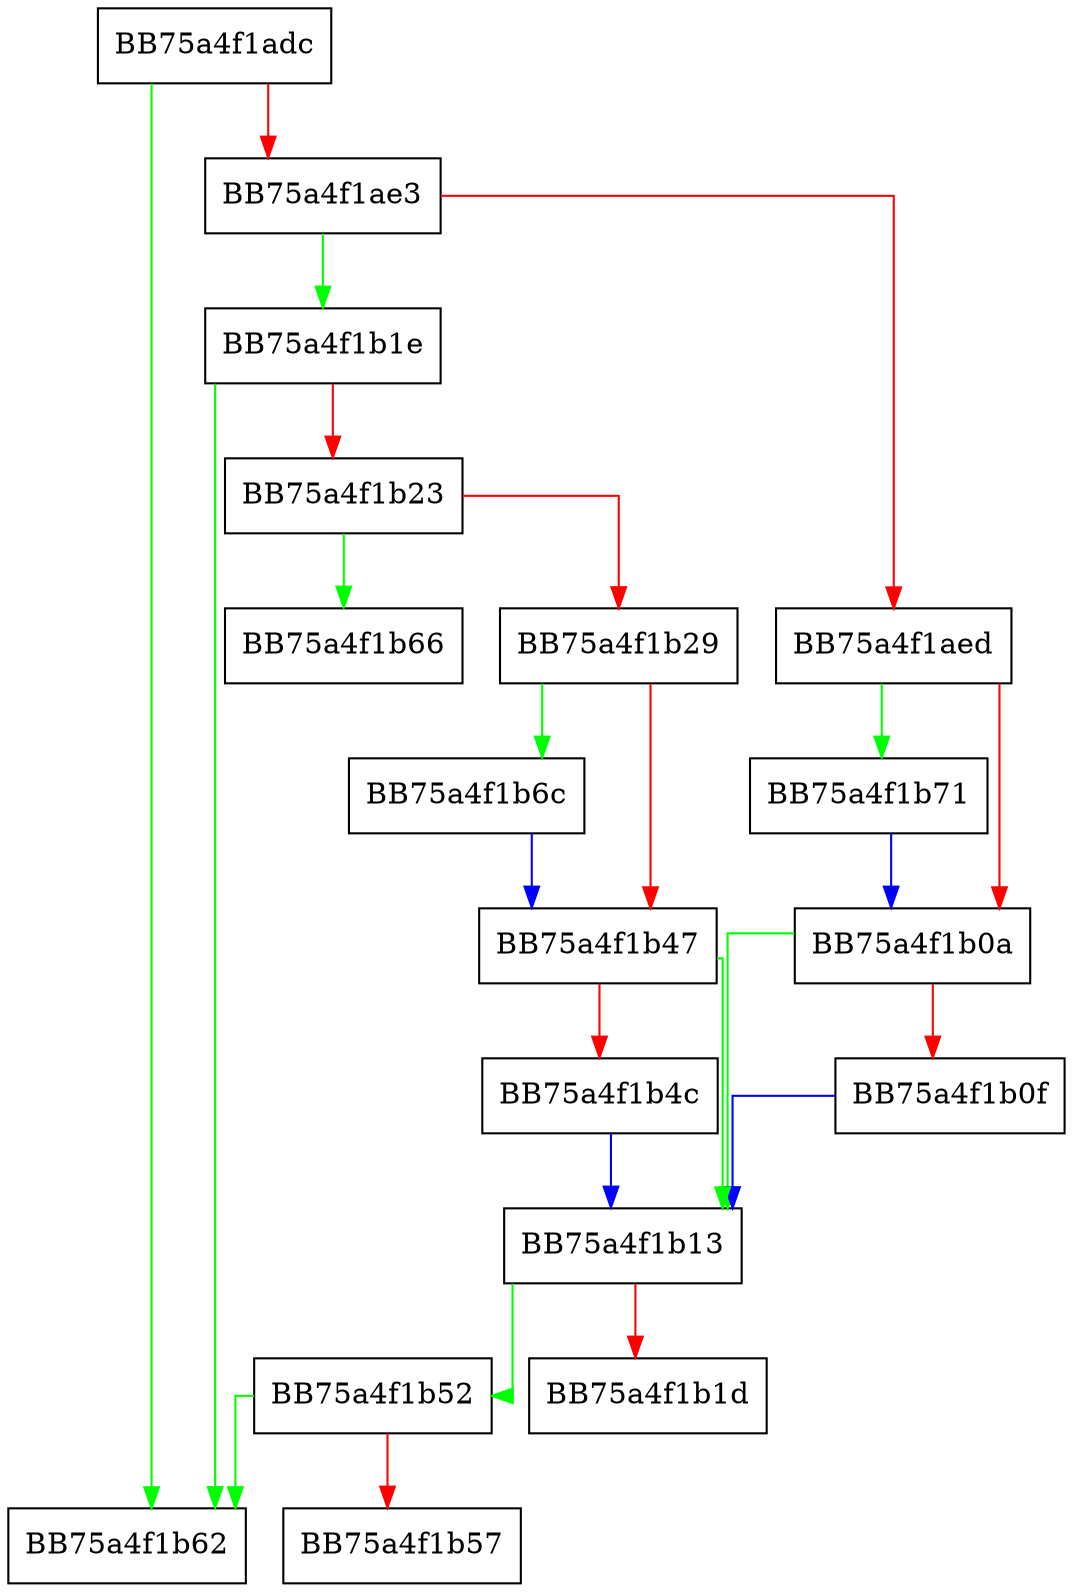 digraph dgetlen_msil {
  node [shape="box"];
  graph [splines=ortho];
  BB75a4f1adc -> BB75a4f1b62 [color="green"];
  BB75a4f1adc -> BB75a4f1ae3 [color="red"];
  BB75a4f1ae3 -> BB75a4f1b1e [color="green"];
  BB75a4f1ae3 -> BB75a4f1aed [color="red"];
  BB75a4f1aed -> BB75a4f1b71 [color="green"];
  BB75a4f1aed -> BB75a4f1b0a [color="red"];
  BB75a4f1b0a -> BB75a4f1b13 [color="green"];
  BB75a4f1b0a -> BB75a4f1b0f [color="red"];
  BB75a4f1b0f -> BB75a4f1b13 [color="blue"];
  BB75a4f1b13 -> BB75a4f1b52 [color="green"];
  BB75a4f1b13 -> BB75a4f1b1d [color="red"];
  BB75a4f1b1e -> BB75a4f1b62 [color="green"];
  BB75a4f1b1e -> BB75a4f1b23 [color="red"];
  BB75a4f1b23 -> BB75a4f1b66 [color="green"];
  BB75a4f1b23 -> BB75a4f1b29 [color="red"];
  BB75a4f1b29 -> BB75a4f1b6c [color="green"];
  BB75a4f1b29 -> BB75a4f1b47 [color="red"];
  BB75a4f1b47 -> BB75a4f1b13 [color="green"];
  BB75a4f1b47 -> BB75a4f1b4c [color="red"];
  BB75a4f1b4c -> BB75a4f1b13 [color="blue"];
  BB75a4f1b52 -> BB75a4f1b62 [color="green"];
  BB75a4f1b52 -> BB75a4f1b57 [color="red"];
  BB75a4f1b6c -> BB75a4f1b47 [color="blue"];
  BB75a4f1b71 -> BB75a4f1b0a [color="blue"];
}